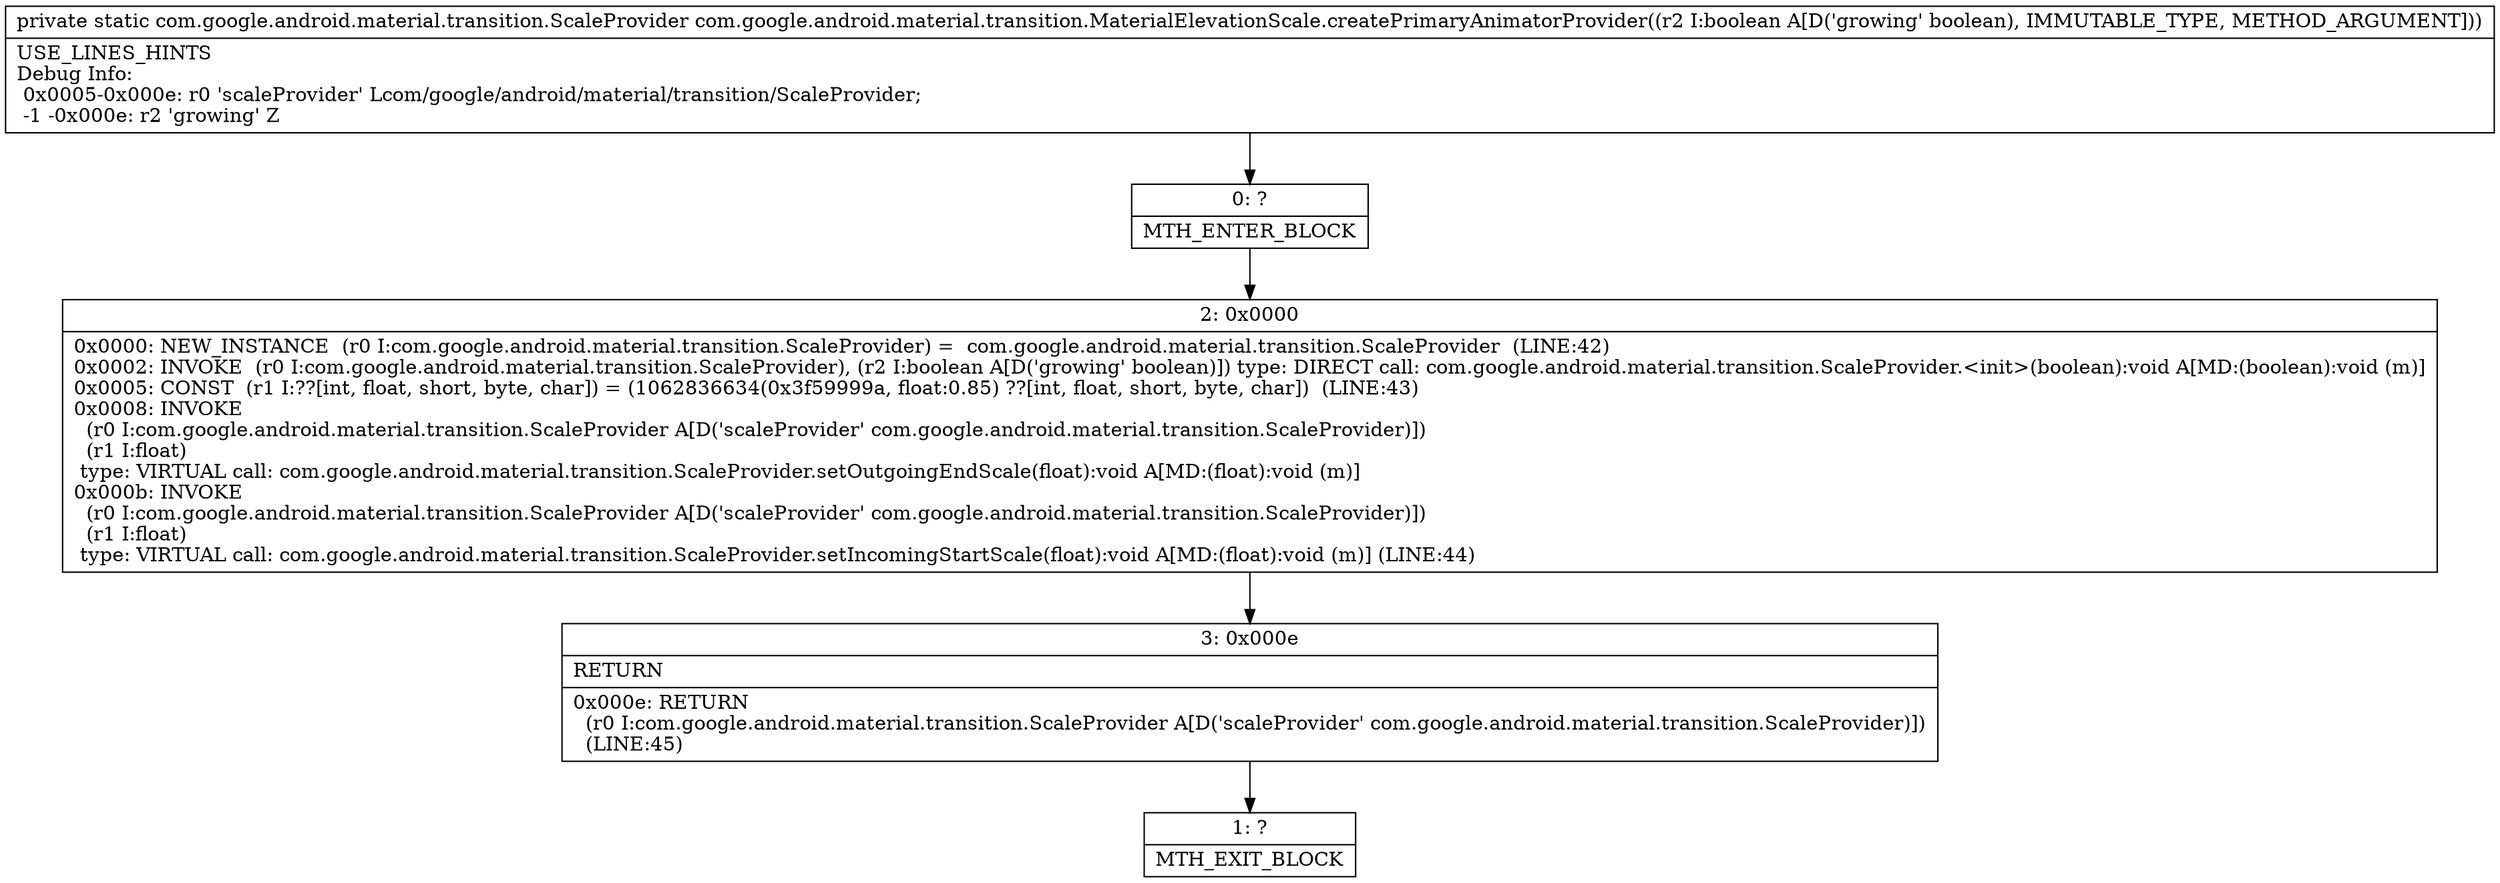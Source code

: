 digraph "CFG forcom.google.android.material.transition.MaterialElevationScale.createPrimaryAnimatorProvider(Z)Lcom\/google\/android\/material\/transition\/ScaleProvider;" {
Node_0 [shape=record,label="{0\:\ ?|MTH_ENTER_BLOCK\l}"];
Node_2 [shape=record,label="{2\:\ 0x0000|0x0000: NEW_INSTANCE  (r0 I:com.google.android.material.transition.ScaleProvider) =  com.google.android.material.transition.ScaleProvider  (LINE:42)\l0x0002: INVOKE  (r0 I:com.google.android.material.transition.ScaleProvider), (r2 I:boolean A[D('growing' boolean)]) type: DIRECT call: com.google.android.material.transition.ScaleProvider.\<init\>(boolean):void A[MD:(boolean):void (m)]\l0x0005: CONST  (r1 I:??[int, float, short, byte, char]) = (1062836634(0x3f59999a, float:0.85) ??[int, float, short, byte, char])  (LINE:43)\l0x0008: INVOKE  \l  (r0 I:com.google.android.material.transition.ScaleProvider A[D('scaleProvider' com.google.android.material.transition.ScaleProvider)])\l  (r1 I:float)\l type: VIRTUAL call: com.google.android.material.transition.ScaleProvider.setOutgoingEndScale(float):void A[MD:(float):void (m)]\l0x000b: INVOKE  \l  (r0 I:com.google.android.material.transition.ScaleProvider A[D('scaleProvider' com.google.android.material.transition.ScaleProvider)])\l  (r1 I:float)\l type: VIRTUAL call: com.google.android.material.transition.ScaleProvider.setIncomingStartScale(float):void A[MD:(float):void (m)] (LINE:44)\l}"];
Node_3 [shape=record,label="{3\:\ 0x000e|RETURN\l|0x000e: RETURN  \l  (r0 I:com.google.android.material.transition.ScaleProvider A[D('scaleProvider' com.google.android.material.transition.ScaleProvider)])\l  (LINE:45)\l}"];
Node_1 [shape=record,label="{1\:\ ?|MTH_EXIT_BLOCK\l}"];
MethodNode[shape=record,label="{private static com.google.android.material.transition.ScaleProvider com.google.android.material.transition.MaterialElevationScale.createPrimaryAnimatorProvider((r2 I:boolean A[D('growing' boolean), IMMUTABLE_TYPE, METHOD_ARGUMENT]))  | USE_LINES_HINTS\lDebug Info:\l  0x0005\-0x000e: r0 'scaleProvider' Lcom\/google\/android\/material\/transition\/ScaleProvider;\l  \-1 \-0x000e: r2 'growing' Z\l}"];
MethodNode -> Node_0;Node_0 -> Node_2;
Node_2 -> Node_3;
Node_3 -> Node_1;
}

